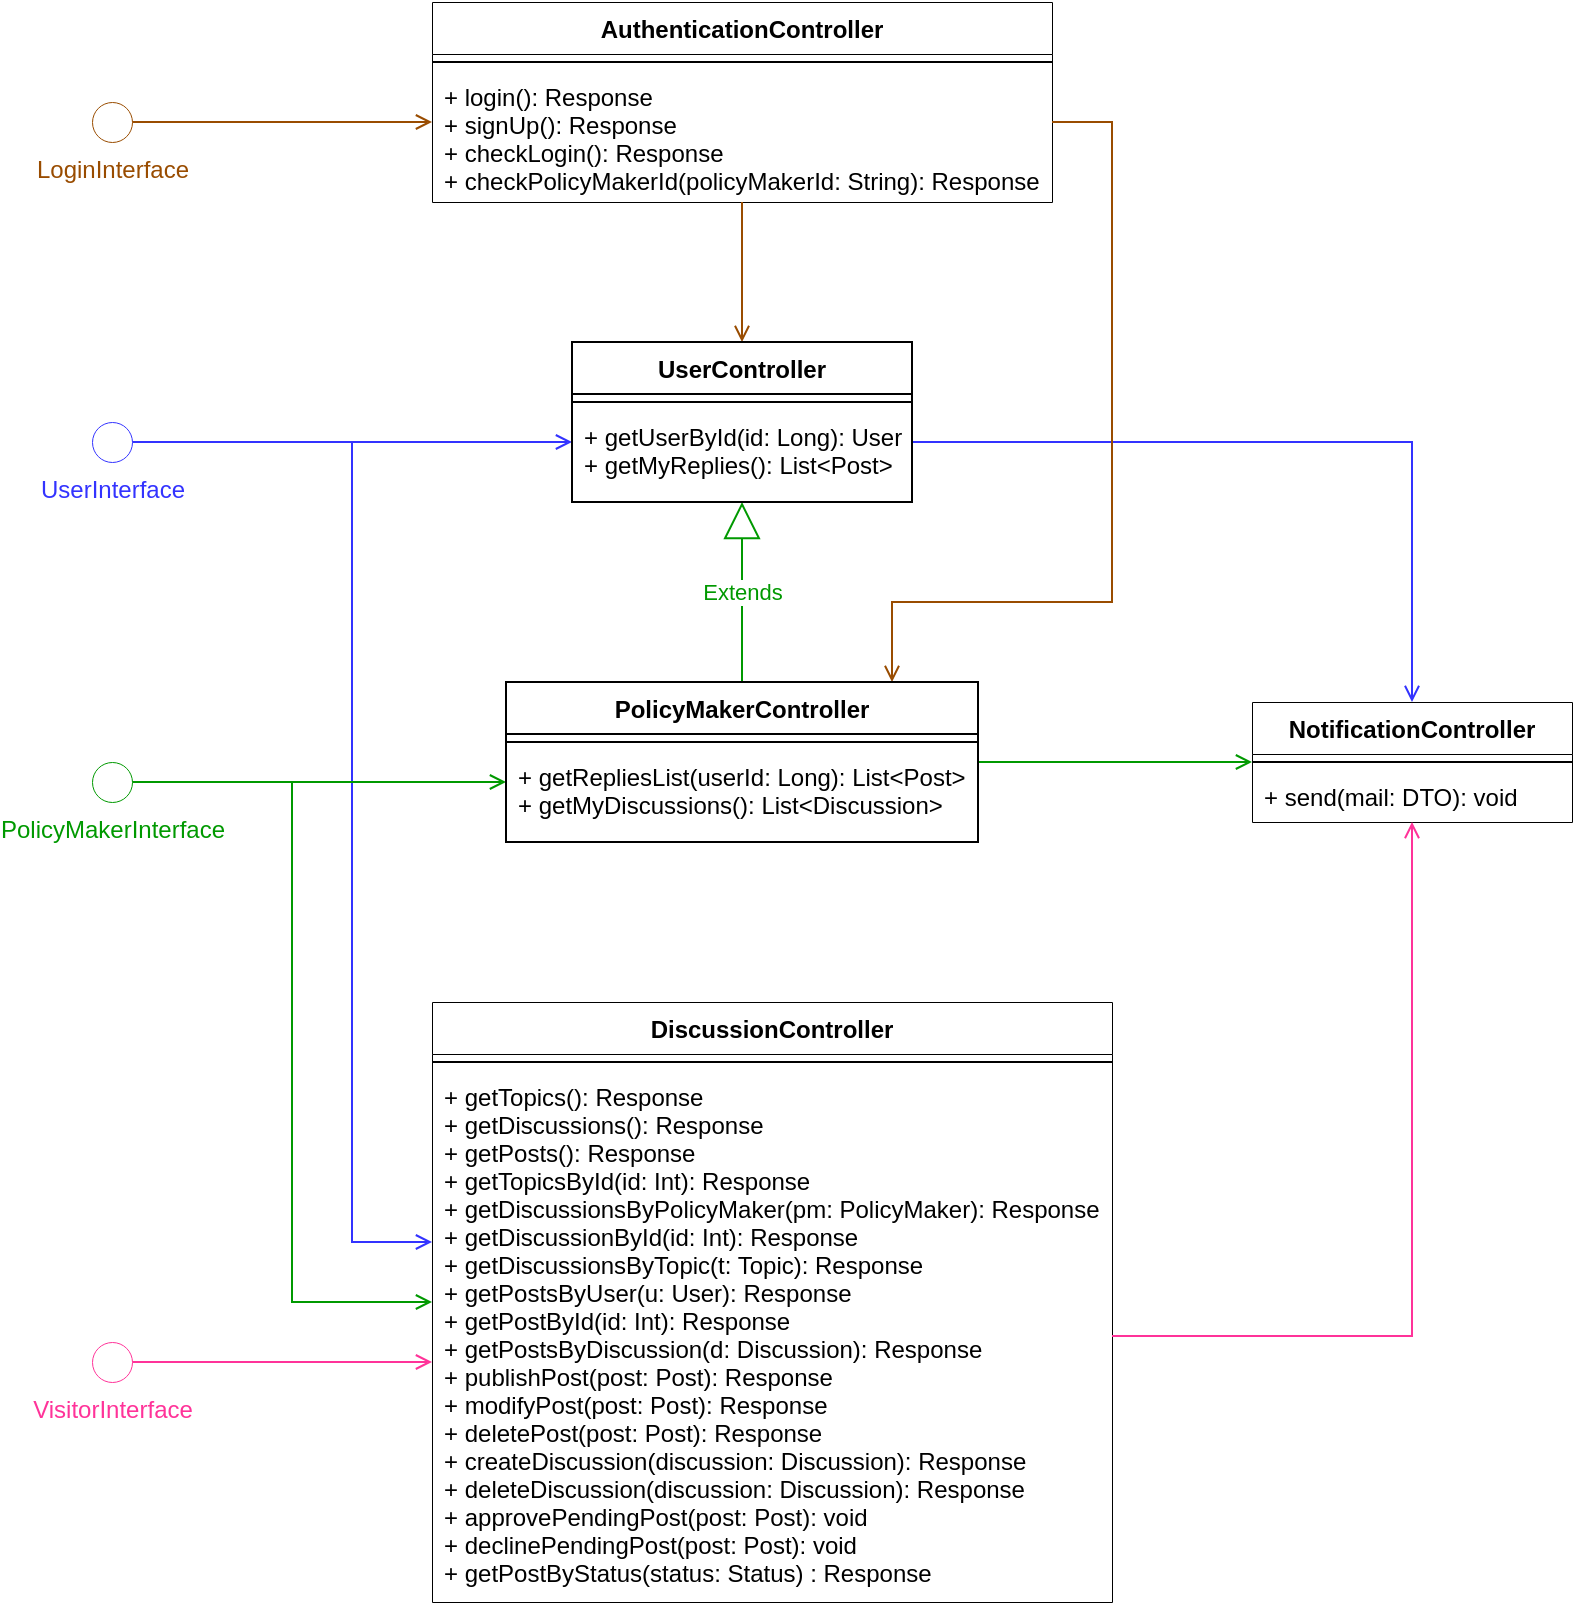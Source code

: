 <mxfile version="16.1.2" type="device" pages="2"><diagram id="1Zx7CC58jSOHlOBg8sVg" name="ComponentInterfaces"><mxGraphModel dx="1662" dy="865" grid="1" gridSize="10" guides="1" tooltips="1" connect="1" arrows="1" fold="1" page="1" pageScale="1" pageWidth="827" pageHeight="1169" math="0" shadow="0"><root><mxCell id="0"/><mxCell id="1" parent="0"/><mxCell id="cUuNftFC4V_UVPrt2f4h-5" style="edgeStyle=orthogonalEdgeStyle;rounded=0;orthogonalLoop=1;jettySize=auto;html=1;exitX=1;exitY=0.5;exitDx=0;exitDy=0;exitPerimeter=0;endArrow=open;endFill=0;strokeColor=#3333FF;" parent="1" source="jVLX2yor3yEJy9_jHnR7-2" target="PQGPfIte4Dm82NoBjs24-1" edge="1"><mxGeometry relative="1" as="geometry"><Array as="points"><mxPoint x="300" y="240"/><mxPoint x="300" y="240"/></Array><mxPoint x="479" y="220" as="targetPoint"/></mxGeometry></mxCell><mxCell id="0dU-QbJt3Aet8yCxlnW9-1" style="edgeStyle=orthogonalEdgeStyle;rounded=0;orthogonalLoop=1;jettySize=auto;html=1;exitX=1;exitY=0.5;exitDx=0;exitDy=0;exitPerimeter=0;endArrow=open;endFill=0;strokeColor=#3333FF;" parent="1" source="jVLX2yor3yEJy9_jHnR7-2" target="jVLX2yor3yEJy9_jHnR7-26" edge="1"><mxGeometry relative="1" as="geometry"><Array as="points"><mxPoint x="200" y="240"/><mxPoint x="200" y="640"/></Array></mxGeometry></mxCell><mxCell id="jVLX2yor3yEJy9_jHnR7-2" value="&lt;font color=&quot;#3333ff&quot;&gt;UserInterface&lt;/font&gt;" style="verticalLabelPosition=bottom;verticalAlign=top;html=1;shape=mxgraph.flowchart.on-page_reference;strokeWidth=0.5;strokeColor=#3333FF;" parent="1" vertex="1"><mxGeometry x="70" y="230" width="20" height="20" as="geometry"/></mxCell><mxCell id="cUuNftFC4V_UVPrt2f4h-6" style="edgeStyle=orthogonalEdgeStyle;rounded=0;orthogonalLoop=1;jettySize=auto;html=1;exitX=1;exitY=0.5;exitDx=0;exitDy=0;exitPerimeter=0;endArrow=open;endFill=0;strokeColor=#009900;" parent="1" source="jVLX2yor3yEJy9_jHnR7-3" target="PQGPfIte4Dm82NoBjs24-5" edge="1"><mxGeometry relative="1" as="geometry"><Array as="points"><mxPoint x="90" y="410"/></Array><mxPoint x="589" y="464" as="targetPoint"/></mxGeometry></mxCell><mxCell id="0dU-QbJt3Aet8yCxlnW9-2" style="edgeStyle=orthogonalEdgeStyle;rounded=0;orthogonalLoop=1;jettySize=auto;html=1;exitX=1;exitY=0.5;exitDx=0;exitDy=0;exitPerimeter=0;endArrow=open;endFill=0;strokeColor=#009900;" parent="1" source="jVLX2yor3yEJy9_jHnR7-3" target="jVLX2yor3yEJy9_jHnR7-26" edge="1"><mxGeometry relative="1" as="geometry"><Array as="points"><mxPoint x="170" y="410"/><mxPoint x="170" y="670"/></Array></mxGeometry></mxCell><mxCell id="jVLX2yor3yEJy9_jHnR7-3" value="&lt;font color=&quot;#009900&quot;&gt;PolicyMakerInterface&lt;/font&gt;" style="verticalLabelPosition=bottom;verticalAlign=top;html=1;shape=mxgraph.flowchart.on-page_reference;strokeWidth=0.5;strokeColor=#009900;" parent="1" vertex="1"><mxGeometry x="70" y="400" width="20" height="20" as="geometry"/></mxCell><mxCell id="hBcyzwIoXZoxYSRWvkS--6" style="edgeStyle=orthogonalEdgeStyle;rounded=0;orthogonalLoop=1;jettySize=auto;html=1;exitX=1;exitY=0.5;exitDx=0;exitDy=0;exitPerimeter=0;endArrow=open;endFill=0;strokeColor=#994C00;" parent="1" source="jVLX2yor3yEJy9_jHnR7-4" target="hBcyzwIoXZoxYSRWvkS--1" edge="1"><mxGeometry relative="1" as="geometry"><Array as="points"><mxPoint x="140" y="80"/><mxPoint x="140" y="80"/></Array></mxGeometry></mxCell><mxCell id="jVLX2yor3yEJy9_jHnR7-4" value="&lt;font color=&quot;#994c00&quot;&gt;LoginInterface&lt;/font&gt;" style="verticalLabelPosition=bottom;verticalAlign=top;html=1;shape=mxgraph.flowchart.on-page_reference;strokeWidth=0.5;strokeColor=#994C00;" parent="1" vertex="1"><mxGeometry x="70" y="70" width="20" height="20" as="geometry"/></mxCell><mxCell id="jVLX2yor3yEJy9_jHnR7-22" style="edgeStyle=orthogonalEdgeStyle;rounded=0;orthogonalLoop=1;jettySize=auto;html=1;endArrow=open;endFill=0;strokeColor=#3333FF;" parent="1" source="PQGPfIte4Dm82NoBjs24-1" target="jVLX2yor3yEJy9_jHnR7-18" edge="1"><mxGeometry relative="1" as="geometry"><Array as="points"><mxPoint x="730" y="240"/></Array><mxPoint x="609" y="217" as="sourcePoint"/></mxGeometry></mxCell><mxCell id="jVLX2yor3yEJy9_jHnR7-18" value="NotificationController" style="swimlane;fontStyle=1;align=center;verticalAlign=top;childLayout=stackLayout;horizontal=1;startSize=26;horizontalStack=0;resizeParent=1;resizeParentMax=0;resizeLast=0;collapsible=1;marginBottom=0;strokeWidth=0.5;" parent="1" vertex="1"><mxGeometry x="650" y="370" width="160" height="60" as="geometry"/></mxCell><mxCell id="jVLX2yor3yEJy9_jHnR7-19" value="" style="line;strokeWidth=1;fillColor=none;align=left;verticalAlign=middle;spacingTop=-1;spacingLeft=3;spacingRight=3;rotatable=0;labelPosition=right;points=[];portConstraint=eastwest;" parent="jVLX2yor3yEJy9_jHnR7-18" vertex="1"><mxGeometry y="26" width="160" height="8" as="geometry"/></mxCell><mxCell id="jVLX2yor3yEJy9_jHnR7-20" value="+ send(mail: DTO): void" style="text;strokeColor=none;fillColor=none;align=left;verticalAlign=top;spacingLeft=4;spacingRight=4;overflow=hidden;rotatable=0;points=[[0,0.5],[1,0.5]];portConstraint=eastwest;" parent="jVLX2yor3yEJy9_jHnR7-18" vertex="1"><mxGeometry y="34" width="160" height="26" as="geometry"/></mxCell><mxCell id="jVLX2yor3yEJy9_jHnR7-21" value="&lt;font color=&quot;#009900&quot;&gt;Extends&lt;/font&gt;" style="endArrow=block;endSize=16;endFill=0;html=1;rounded=0;strokeColor=#009900;" parent="1" source="PQGPfIte4Dm82NoBjs24-5" target="PQGPfIte4Dm82NoBjs24-1" edge="1"><mxGeometry width="160" relative="1" as="geometry"><mxPoint x="499.374" y="430" as="sourcePoint"/><mxPoint x="499" y="270" as="targetPoint"/></mxGeometry></mxCell><mxCell id="jVLX2yor3yEJy9_jHnR7-23" style="edgeStyle=orthogonalEdgeStyle;rounded=0;orthogonalLoop=1;jettySize=auto;html=1;endArrow=open;endFill=0;strokeColor=#009900;" parent="1" source="PQGPfIte4Dm82NoBjs24-5" target="jVLX2yor3yEJy9_jHnR7-18" edge="1"><mxGeometry relative="1" as="geometry"><Array as="points"><mxPoint x="690" y="410"/><mxPoint x="690" y="410"/></Array><mxPoint x="499" y="464" as="sourcePoint"/></mxGeometry></mxCell><mxCell id="jVLX2yor3yEJy9_jHnR7-24" value="DiscussionController" style="swimlane;fontStyle=1;align=center;verticalAlign=top;childLayout=stackLayout;horizontal=1;startSize=26;horizontalStack=0;resizeParent=1;resizeParentMax=0;resizeLast=0;collapsible=1;marginBottom=0;strokeWidth=0.5;" parent="1" vertex="1"><mxGeometry x="240" y="520" width="340" height="300" as="geometry"/></mxCell><mxCell id="jVLX2yor3yEJy9_jHnR7-25" value="" style="line;strokeWidth=1;fillColor=none;align=left;verticalAlign=middle;spacingTop=-1;spacingLeft=3;spacingRight=3;rotatable=0;labelPosition=right;points=[];portConstraint=eastwest;" parent="jVLX2yor3yEJy9_jHnR7-24" vertex="1"><mxGeometry y="26" width="340" height="8" as="geometry"/></mxCell><mxCell id="jVLX2yor3yEJy9_jHnR7-26" value="+ getTopics(): Response&#10;+ getDiscussions(): Response&#10;+ getPosts(): Response&#10;+ getTopicsById(id: Int): Response&#10;+ getDiscussionsByPolicyMaker(pm: PolicyMaker): Response&#10;+ getDiscussionById(id: Int): Response&#10;+ getDiscussionsByTopic(t: Topic): Response&#10;+ getPostsByUser(u: User): Response&#10;+ getPostById(id: Int): Response&#10;+ getPostsByDiscussion(d: Discussion): Response&#10;+ publishPost(post: Post): Response&#10;+ modifyPost(post: Post): Response&#10;+ deletePost(post: Post): Response&#10;+ createDiscussion(discussion: Discussion): Response&#10;+ deleteDiscussion(discussion: Discussion): Response&#10;+ approvePendingPost(post: Post): void&#10;+ declinePendingPost(post: Post): void&#10;+ getPostByStatus(status: Status) : Response" style="text;strokeColor=none;fillColor=none;align=left;verticalAlign=top;spacingLeft=4;spacingRight=4;overflow=hidden;rotatable=0;points=[[0,0.5],[1,0.5]];portConstraint=eastwest;" parent="jVLX2yor3yEJy9_jHnR7-24" vertex="1"><mxGeometry y="34" width="340" height="266" as="geometry"/></mxCell><mxCell id="cUuNftFC4V_UVPrt2f4h-4" style="edgeStyle=orthogonalEdgeStyle;rounded=0;orthogonalLoop=1;jettySize=auto;html=1;exitX=1;exitY=0.5;exitDx=0;exitDy=0;exitPerimeter=0;endArrow=open;endFill=0;strokeColor=#FF3399;" parent="1" source="cUuNftFC4V_UVPrt2f4h-1" target="jVLX2yor3yEJy9_jHnR7-24" edge="1"><mxGeometry relative="1" as="geometry"><Array as="points"><mxPoint x="160" y="700"/><mxPoint x="160" y="700"/></Array></mxGeometry></mxCell><mxCell id="cUuNftFC4V_UVPrt2f4h-1" value="&lt;font color=&quot;#ff3399&quot;&gt;VisitorInterface&lt;/font&gt;" style="verticalLabelPosition=bottom;verticalAlign=top;html=1;shape=mxgraph.flowchart.on-page_reference;strokeWidth=0.5;strokeColor=#FF3399;" parent="1" vertex="1"><mxGeometry x="70" y="690" width="20" height="20" as="geometry"/></mxCell><mxCell id="hBcyzwIoXZoxYSRWvkS--1" value="AuthenticationController" style="swimlane;fontStyle=1;align=center;verticalAlign=top;childLayout=stackLayout;horizontal=1;startSize=26;horizontalStack=0;resizeParent=1;resizeParentMax=0;resizeLast=0;collapsible=1;marginBottom=0;strokeWidth=0.5;" parent="1" vertex="1"><mxGeometry x="240" y="20" width="310" height="100" as="geometry"/></mxCell><mxCell id="hBcyzwIoXZoxYSRWvkS--3" value="" style="line;strokeWidth=1;fillColor=none;align=left;verticalAlign=middle;spacingTop=-1;spacingLeft=3;spacingRight=3;rotatable=0;labelPosition=right;points=[];portConstraint=eastwest;" parent="hBcyzwIoXZoxYSRWvkS--1" vertex="1"><mxGeometry y="26" width="310" height="8" as="geometry"/></mxCell><mxCell id="hBcyzwIoXZoxYSRWvkS--4" value="+ login(): Response&#10;+ signUp(): Response&#10;+ checkLogin(): Response&#10;+ checkPolicyMakerId(policyMakerId: String): Response" style="text;strokeColor=none;fillColor=none;align=left;verticalAlign=top;spacingLeft=4;spacingRight=4;overflow=hidden;rotatable=0;points=[[0,0.5],[1,0.5]];portConstraint=eastwest;" parent="hBcyzwIoXZoxYSRWvkS--1" vertex="1"><mxGeometry y="34" width="310" height="66" as="geometry"/></mxCell><mxCell id="hBcyzwIoXZoxYSRWvkS--7" style="edgeStyle=orthogonalEdgeStyle;rounded=0;orthogonalLoop=1;jettySize=auto;html=1;endArrow=open;endFill=0;strokeColor=#994C00;" parent="1" source="hBcyzwIoXZoxYSRWvkS--4" target="PQGPfIte4Dm82NoBjs24-1" edge="1"><mxGeometry relative="1" as="geometry"><Array as="points"><mxPoint x="370" y="200"/><mxPoint x="370" y="200"/></Array><mxPoint x="389" y="230" as="targetPoint"/></mxGeometry></mxCell><mxCell id="hBcyzwIoXZoxYSRWvkS--8" style="edgeStyle=orthogonalEdgeStyle;rounded=0;orthogonalLoop=1;jettySize=auto;html=1;endArrow=open;endFill=0;strokeColor=#994C00;" parent="1" source="hBcyzwIoXZoxYSRWvkS--4" target="PQGPfIte4Dm82NoBjs24-5" edge="1"><mxGeometry relative="1" as="geometry"><Array as="points"><mxPoint x="580" y="80"/><mxPoint x="580" y="320"/><mxPoint x="470" y="320"/></Array><mxPoint x="499" y="464" as="targetPoint"/></mxGeometry></mxCell><mxCell id="PQGPfIte4Dm82NoBjs24-1" value="UserController" style="swimlane;fontStyle=1;align=center;verticalAlign=top;childLayout=stackLayout;horizontal=1;startSize=26;horizontalStack=0;resizeParent=1;resizeParentMax=0;resizeLast=0;collapsible=1;marginBottom=0;" parent="1" vertex="1"><mxGeometry x="310" y="190" width="170" height="80" as="geometry"/></mxCell><mxCell id="PQGPfIte4Dm82NoBjs24-3" value="" style="line;strokeWidth=1;fillColor=none;align=left;verticalAlign=middle;spacingTop=-1;spacingLeft=3;spacingRight=3;rotatable=0;labelPosition=right;points=[];portConstraint=eastwest;" parent="PQGPfIte4Dm82NoBjs24-1" vertex="1"><mxGeometry y="26" width="170" height="8" as="geometry"/></mxCell><mxCell id="PQGPfIte4Dm82NoBjs24-4" value="+ getUserById(id: Long): User&#10;+ getMyReplies(): List&lt;Post&gt; " style="text;strokeColor=none;fillColor=none;align=left;verticalAlign=top;spacingLeft=4;spacingRight=4;overflow=hidden;rotatable=0;points=[[0,0.5],[1,0.5]];portConstraint=eastwest;" parent="PQGPfIte4Dm82NoBjs24-1" vertex="1"><mxGeometry y="34" width="170" height="46" as="geometry"/></mxCell><mxCell id="PQGPfIte4Dm82NoBjs24-5" value="PolicyMakerController" style="swimlane;fontStyle=1;align=center;verticalAlign=top;childLayout=stackLayout;horizontal=1;startSize=26;horizontalStack=0;resizeParent=1;resizeParentMax=0;resizeLast=0;collapsible=1;marginBottom=0;" parent="1" vertex="1"><mxGeometry x="277" y="360" width="236" height="80" as="geometry"/></mxCell><mxCell id="PQGPfIte4Dm82NoBjs24-7" value="" style="line;strokeWidth=1;fillColor=none;align=left;verticalAlign=middle;spacingTop=-1;spacingLeft=3;spacingRight=3;rotatable=0;labelPosition=right;points=[];portConstraint=eastwest;" parent="PQGPfIte4Dm82NoBjs24-5" vertex="1"><mxGeometry y="26" width="236" height="8" as="geometry"/></mxCell><mxCell id="PQGPfIte4Dm82NoBjs24-8" value="+ getRepliesList(userId: Long): List&lt;Post&gt;&#10;+ getMyDiscussions(): List&lt;Discussion&gt;" style="text;strokeColor=none;fillColor=none;align=left;verticalAlign=top;spacingLeft=4;spacingRight=4;overflow=hidden;rotatable=0;points=[[0,0.5],[1,0.5]];portConstraint=eastwest;" parent="PQGPfIte4Dm82NoBjs24-5" vertex="1"><mxGeometry y="34" width="236" height="46" as="geometry"/></mxCell><mxCell id="PQGPfIte4Dm82NoBjs24-9" style="edgeStyle=orthogonalEdgeStyle;rounded=0;orthogonalLoop=1;jettySize=auto;html=1;endArrow=open;endFill=0;strokeColor=#FF3399;" parent="1" source="jVLX2yor3yEJy9_jHnR7-26" target="jVLX2yor3yEJy9_jHnR7-18" edge="1"><mxGeometry relative="1" as="geometry"><Array as="points"><mxPoint x="730" y="687"/></Array></mxGeometry></mxCell></root></mxGraphModel></diagram><diagram id="tLrSxpnVjVSFTSsVKyIY" name="ComponentInterfaceAdministrator"><mxGraphModel dx="1662" dy="865" grid="1" gridSize="10" guides="1" tooltips="1" connect="1" arrows="1" fold="1" page="1" pageScale="1" pageWidth="827" pageHeight="1169" math="0" shadow="0"><root><mxCell id="aP_6Clg_kIszZrlopWd_-0"/><mxCell id="aP_6Clg_kIszZrlopWd_-1" parent="aP_6Clg_kIszZrlopWd_-0"/><mxCell id="b30vd8DSaGDHfXeaazXI-0" style="edgeStyle=orthogonalEdgeStyle;rounded=0;orthogonalLoop=1;jettySize=auto;html=1;endArrow=open;endFill=0;strokeColor=#3333FF;" parent="aP_6Clg_kIszZrlopWd_-1" source="aP_6Clg_kIszZrlopWd_-3" target="aP_6Clg_kIszZrlopWd_-14" edge="1"><mxGeometry relative="1" as="geometry"><Array as="points"/></mxGeometry></mxCell><mxCell id="WnO0bWgEP71eIi5y7Eib-2" style="edgeStyle=orthogonalEdgeStyle;rounded=0;orthogonalLoop=1;jettySize=auto;html=1;exitX=1;exitY=0.5;exitDx=0;exitDy=0;exitPerimeter=0;endArrow=open;endFill=0;strokeColor=#3333FF;" parent="aP_6Clg_kIszZrlopWd_-1" source="aP_6Clg_kIszZrlopWd_-3" target="aP_6Clg_kIszZrlopWd_-22" edge="1"><mxGeometry relative="1" as="geometry"><Array as="points"><mxPoint x="220" y="215"/><mxPoint x="220" y="610"/></Array></mxGeometry></mxCell><mxCell id="qYMLnsehGvyA0t6Lk_Qi-0" style="edgeStyle=orthogonalEdgeStyle;rounded=0;orthogonalLoop=1;jettySize=auto;html=1;exitX=1;exitY=0.5;exitDx=0;exitDy=0;exitPerimeter=0;fontColor=#000000;endArrow=open;endFill=0;strokeColor=#3333FF;" parent="aP_6Clg_kIszZrlopWd_-1" source="aP_6Clg_kIszZrlopWd_-3" target="LDh2Rc1WmhJTdEVrbOID-8" edge="1"><mxGeometry relative="1" as="geometry"><Array as="points"><mxPoint x="230" y="215"/><mxPoint x="230" y="350"/></Array></mxGeometry></mxCell><mxCell id="aP_6Clg_kIszZrlopWd_-3" value="&lt;font color=&quot;#3333ff&quot;&gt;PolicyMakerInterface&lt;/font&gt;" style="verticalLabelPosition=bottom;verticalAlign=top;html=1;shape=mxgraph.flowchart.on-page_reference;strokeWidth=0.5;strokeColor=#3333FF;" parent="aP_6Clg_kIszZrlopWd_-1" vertex="1"><mxGeometry x="70" y="205" width="20" height="20" as="geometry"/></mxCell><mxCell id="IGtdV4cqSKZFpBX4dAgs-3" style="edgeStyle=orthogonalEdgeStyle;rounded=0;orthogonalLoop=1;jettySize=auto;html=1;endArrow=open;endFill=0;strokeColor=#994C00;" parent="aP_6Clg_kIszZrlopWd_-1" source="aP_6Clg_kIszZrlopWd_-4" target="IGtdV4cqSKZFpBX4dAgs-0" edge="1"><mxGeometry relative="1" as="geometry"/></mxCell><mxCell id="aP_6Clg_kIszZrlopWd_-4" value="&lt;font color=&quot;#994c00&quot;&gt;LoginInterface&lt;/font&gt;" style="verticalLabelPosition=bottom;verticalAlign=top;html=1;shape=mxgraph.flowchart.on-page_reference;strokeWidth=0.5;strokeColor=#994C00;" parent="aP_6Clg_kIszZrlopWd_-1" vertex="1"><mxGeometry x="70" y="70" width="20" height="20" as="geometry"/></mxCell><mxCell id="b30vd8DSaGDHfXeaazXI-3" style="edgeStyle=orthogonalEdgeStyle;rounded=0;orthogonalLoop=1;jettySize=auto;html=1;endArrow=open;endFill=0;exitX=1;exitY=0.5;exitDx=0;exitDy=0;exitPerimeter=0;strokeColor=#009900;" parent="aP_6Clg_kIszZrlopWd_-1" source="aP_6Clg_kIszZrlopWd_-5" target="aP_6Clg_kIszZrlopWd_-11" edge="1"><mxGeometry relative="1" as="geometry"><Array as="points"><mxPoint x="170" y="490"/><mxPoint x="170" y="490"/></Array></mxGeometry></mxCell><mxCell id="WnO0bWgEP71eIi5y7Eib-0" style="edgeStyle=orthogonalEdgeStyle;rounded=0;orthogonalLoop=1;jettySize=auto;html=1;exitX=1;exitY=0.5;exitDx=0;exitDy=0;exitPerimeter=0;endArrow=open;endFill=0;strokeColor=#009900;" parent="aP_6Clg_kIszZrlopWd_-1" source="aP_6Clg_kIszZrlopWd_-5" target="aP_6Clg_kIszZrlopWd_-22" edge="1"><mxGeometry relative="1" as="geometry"><Array as="points"><mxPoint x="190" y="490"/><mxPoint x="190" y="640"/></Array></mxGeometry></mxCell><mxCell id="aP_6Clg_kIszZrlopWd_-5" value="&lt;font color=&quot;#009900&quot;&gt;AdministratorInterface&lt;/font&gt;" style="verticalLabelPosition=bottom;verticalAlign=top;html=1;shape=mxgraph.flowchart.on-page_reference;strokeWidth=0.5;strokeColor=#009900;" parent="aP_6Clg_kIszZrlopWd_-1" vertex="1"><mxGeometry x="70" y="480" width="20" height="20" as="geometry"/></mxCell><mxCell id="b30vd8DSaGDHfXeaazXI-5" style="edgeStyle=orthogonalEdgeStyle;rounded=0;orthogonalLoop=1;jettySize=auto;html=1;endArrow=open;endFill=0;exitX=1;exitY=0.5;exitDx=0;exitDy=0;exitPerimeter=0;strokeColor=#FF3399;" parent="aP_6Clg_kIszZrlopWd_-1" source="aP_6Clg_kIszZrlopWd_-6" target="aP_6Clg_kIszZrlopWd_-22" edge="1"><mxGeometry relative="1" as="geometry"><Array as="points"><mxPoint x="90" y="670"/></Array></mxGeometry></mxCell><mxCell id="aP_6Clg_kIszZrlopWd_-6" value="&lt;font color=&quot;#ff3399&quot;&gt;VisitorInterface&lt;/font&gt;" style="verticalLabelPosition=bottom;verticalAlign=top;html=1;shape=mxgraph.flowchart.on-page_reference;strokeWidth=0.5;strokeColor=#FF3399;" parent="aP_6Clg_kIszZrlopWd_-1" vertex="1"><mxGeometry x="70" y="660" width="20" height="20" as="geometry"/></mxCell><mxCell id="aP_6Clg_kIszZrlopWd_-11" value="AdministratorController" style="swimlane;fontStyle=1;align=center;verticalAlign=top;childLayout=stackLayout;horizontal=1;startSize=26;horizontalStack=0;resizeParent=1;resizeParentMax=0;resizeLast=0;collapsible=1;marginBottom=0;strokeWidth=0.5;" parent="aP_6Clg_kIszZrlopWd_-1" vertex="1"><mxGeometry x="280" y="450" width="340" height="80" as="geometry"/></mxCell><mxCell id="aP_6Clg_kIszZrlopWd_-12" value="" style="line;strokeWidth=1;fillColor=none;align=left;verticalAlign=middle;spacingTop=-1;spacingLeft=3;spacingRight=3;rotatable=0;labelPosition=right;points=[];portConstraint=eastwest;" parent="aP_6Clg_kIszZrlopWd_-11" vertex="1"><mxGeometry y="26" width="340" height="8" as="geometry"/></mxCell><mxCell id="aP_6Clg_kIszZrlopWd_-13" value="+ addAdministrator(a: Administrator): Response&#10;+ removeAdministrator(a: Administrator): Response" style="text;strokeColor=none;fillColor=none;align=left;verticalAlign=top;spacingLeft=4;spacingRight=4;overflow=hidden;rotatable=0;points=[[0,0.5],[1,0.5]];portConstraint=eastwest;" parent="aP_6Clg_kIszZrlopWd_-11" vertex="1"><mxGeometry y="34" width="340" height="46" as="geometry"/></mxCell><mxCell id="aP_6Clg_kIszZrlopWd_-14" value="PolicyMakerController" style="swimlane;fontStyle=1;align=center;verticalAlign=top;childLayout=stackLayout;horizontal=1;startSize=26;horizontalStack=0;resizeParent=1;resizeParentMax=0;resizeLast=0;collapsible=1;marginBottom=0;strokeWidth=0.5;" parent="aP_6Clg_kIszZrlopWd_-1" vertex="1"><mxGeometry x="366.25" y="180" width="167.5" height="70" as="geometry"/></mxCell><mxCell id="aP_6Clg_kIszZrlopWd_-15" value="" style="line;strokeWidth=1;fillColor=none;align=left;verticalAlign=middle;spacingTop=-1;spacingLeft=3;spacingRight=3;rotatable=0;labelPosition=right;points=[];portConstraint=eastwest;" parent="aP_6Clg_kIszZrlopWd_-14" vertex="1"><mxGeometry y="26" width="167.5" height="8" as="geometry"/></mxCell><mxCell id="aP_6Clg_kIszZrlopWd_-16" value="+ getUserData(): PolicyMaker&#10;+ getArea(): Area" style="text;strokeColor=none;fillColor=none;align=left;verticalAlign=top;spacingLeft=4;spacingRight=4;overflow=hidden;rotatable=0;points=[[0,0.5],[1,0.5]];portConstraint=eastwest;" parent="aP_6Clg_kIszZrlopWd_-14" vertex="1"><mxGeometry y="34" width="167.5" height="36" as="geometry"/></mxCell><mxCell id="aP_6Clg_kIszZrlopWd_-22" value="DataController" style="swimlane;fontStyle=1;align=center;verticalAlign=top;childLayout=stackLayout;horizontal=1;startSize=26;horizontalStack=0;resizeParent=1;resizeParentMax=0;resizeLast=0;collapsible=1;marginBottom=0;strokeWidth=0.5;" parent="aP_6Clg_kIszZrlopWd_-1" vertex="1"><mxGeometry x="285" y="585" width="330" height="120" as="geometry"/></mxCell><mxCell id="aP_6Clg_kIszZrlopWd_-23" value="" style="line;strokeWidth=1;fillColor=none;align=left;verticalAlign=middle;spacingTop=-1;spacingLeft=3;spacingRight=3;rotatable=0;labelPosition=right;points=[];portConstraint=eastwest;" parent="aP_6Clg_kIszZrlopWd_-22" vertex="1"><mxGeometry y="26" width="330" height="8" as="geometry"/></mxCell><mxCell id="aP_6Clg_kIszZrlopWd_-24" value="+ downloadData(data: DataSet): Response&#10;+ filterData(parameters: List&lt;Bool&gt;): Response&#10;+ addADataSource(dataSouce: DataSource): Response&#10;+ modifyADataSource(dataSouce: DataSource): Response&#10;+ removeADataSource(dataSouce: DataSource): Response" style="text;strokeColor=none;fillColor=none;align=left;verticalAlign=top;spacingLeft=4;spacingRight=4;overflow=hidden;rotatable=0;points=[[0,0.5],[1,0.5]];portConstraint=eastwest;" parent="aP_6Clg_kIszZrlopWd_-22" vertex="1"><mxGeometry y="34" width="330" height="86" as="geometry"/></mxCell><mxCell id="b30vd8DSaGDHfXeaazXI-1" style="edgeStyle=orthogonalEdgeStyle;rounded=0;orthogonalLoop=1;jettySize=auto;html=1;endArrow=open;endFill=0;strokeColor=#994C00;" parent="aP_6Clg_kIszZrlopWd_-1" source="IGtdV4cqSKZFpBX4dAgs-0" target="aP_6Clg_kIszZrlopWd_-14" edge="1"><mxGeometry relative="1" as="geometry"/></mxCell><mxCell id="R50VKEGUgi5-8KCRARGU-0" style="edgeStyle=orthogonalEdgeStyle;rounded=0;orthogonalLoop=1;jettySize=auto;html=1;fontColor=#009900;endArrow=open;endFill=0;strokeColor=#994C00;" parent="aP_6Clg_kIszZrlopWd_-1" source="IGtdV4cqSKZFpBX4dAgs-0" target="aP_6Clg_kIszZrlopWd_-11" edge="1"><mxGeometry relative="1" as="geometry"><Array as="points"><mxPoint x="680" y="80"/><mxPoint x="680" y="490"/></Array></mxGeometry></mxCell><mxCell id="IGtdV4cqSKZFpBX4dAgs-0" value="AuthenticationController" style="swimlane;fontStyle=1;align=center;verticalAlign=top;childLayout=stackLayout;horizontal=1;startSize=26;horizontalStack=0;resizeParent=1;resizeParentMax=0;resizeLast=0;collapsible=1;marginBottom=0;strokeWidth=0.5;" parent="aP_6Clg_kIszZrlopWd_-1" vertex="1"><mxGeometry x="295" y="20" width="310" height="120" as="geometry"/></mxCell><mxCell id="IGtdV4cqSKZFpBX4dAgs-1" value="" style="line;strokeWidth=1;fillColor=none;align=left;verticalAlign=middle;spacingTop=-1;spacingLeft=3;spacingRight=3;rotatable=0;labelPosition=right;points=[];portConstraint=eastwest;" parent="IGtdV4cqSKZFpBX4dAgs-0" vertex="1"><mxGeometry y="26" width="310" height="8" as="geometry"/></mxCell><mxCell id="IGtdV4cqSKZFpBX4dAgs-2" value="+ login(loginDTO: DTO): Response&#10;+ administratorLogin(): Response&#10;+ signUp(): Response&#10;+ checkLogin(): Response&#10;+ checkPolicyMakerId(policyMakerId: String): Response" style="text;strokeColor=none;fillColor=none;align=left;verticalAlign=top;spacingLeft=4;spacingRight=4;overflow=hidden;rotatable=0;points=[[0,0.5],[1,0.5]];portConstraint=eastwest;" parent="IGtdV4cqSKZFpBX4dAgs-0" vertex="1"><mxGeometry y="34" width="310" height="86" as="geometry"/></mxCell><mxCell id="LDh2Rc1WmhJTdEVrbOID-8" value="DevianceController" style="swimlane;fontStyle=1;align=center;verticalAlign=top;childLayout=stackLayout;horizontal=1;startSize=26;horizontalStack=0;resizeParent=1;resizeParentMax=0;resizeLast=0;collapsible=1;marginBottom=0;fontColor=#000000;strokeColor=#000000;" parent="aP_6Clg_kIszZrlopWd_-1" vertex="1"><mxGeometry x="285" y="290" width="330" height="120" as="geometry"/></mxCell><mxCell id="LDh2Rc1WmhJTdEVrbOID-10" value="" style="line;strokeWidth=1;fillColor=none;align=left;verticalAlign=middle;spacingTop=-1;spacingLeft=3;spacingRight=3;rotatable=0;labelPosition=right;points=[];portConstraint=eastwest;fontColor=#000000;" parent="LDh2Rc1WmhJTdEVrbOID-8" vertex="1"><mxGeometry y="26" width="330" height="8" as="geometry"/></mxCell><mxCell id="LDh2Rc1WmhJTdEVrbOID-11" value="+ recalculateDeviance(parameters: List&lt;Bool&gt;): Response&#10;+ getDeviance(): Response&#10;+ getDevianceByArea(area: String): Response&#10;+ getDevianceById(id: Int): Response&#10;+ calculateDeviance(): Response" style="text;strokeColor=none;fillColor=none;align=left;verticalAlign=top;spacingLeft=4;spacingRight=4;overflow=hidden;rotatable=0;points=[[0,0.5],[1,0.5]];portConstraint=eastwest;fontColor=#000000;" parent="LDh2Rc1WmhJTdEVrbOID-8" vertex="1"><mxGeometry y="34" width="330" height="86" as="geometry"/></mxCell></root></mxGraphModel></diagram></mxfile>